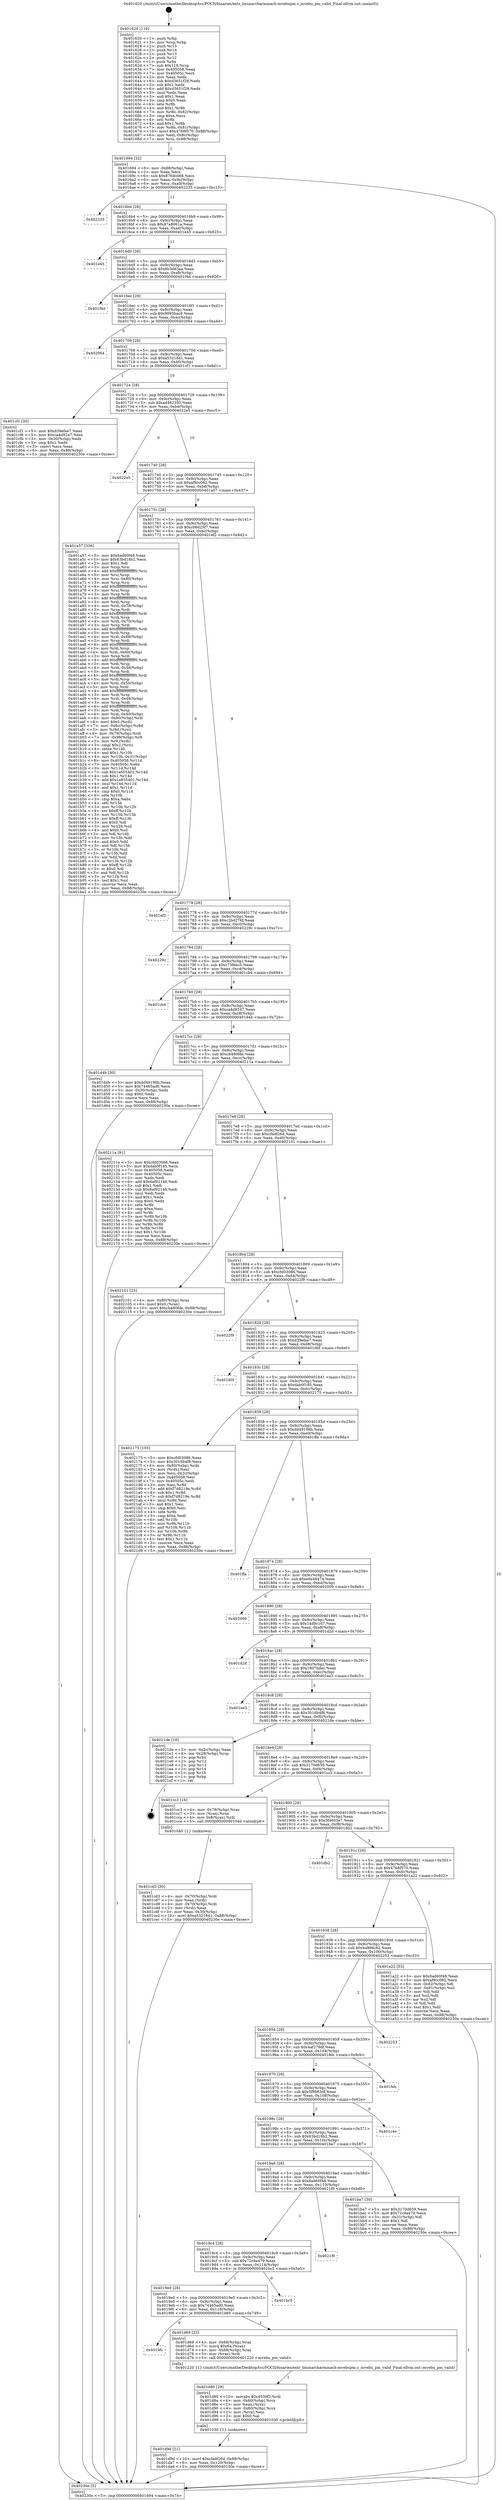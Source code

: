 digraph "0x401620" {
  label = "0x401620 (/mnt/c/Users/mathe/Desktop/tcc/POCII/binaries/extr_linuxarcharmmach-mvebupm.c_mvebu_pm_valid_Final-ollvm.out::main(0))"
  labelloc = "t"
  node[shape=record]

  Entry [label="",width=0.3,height=0.3,shape=circle,fillcolor=black,style=filled]
  "0x401694" [label="{
     0x401694 [32]\l
     | [instrs]\l
     &nbsp;&nbsp;0x401694 \<+6\>: mov -0x88(%rbp),%eax\l
     &nbsp;&nbsp;0x40169a \<+2\>: mov %eax,%ecx\l
     &nbsp;&nbsp;0x40169c \<+6\>: sub $0x876dcb68,%ecx\l
     &nbsp;&nbsp;0x4016a2 \<+6\>: mov %eax,-0x9c(%rbp)\l
     &nbsp;&nbsp;0x4016a8 \<+6\>: mov %ecx,-0xa0(%rbp)\l
     &nbsp;&nbsp;0x4016ae \<+6\>: je 0000000000402235 \<main+0xc15\>\l
  }"]
  "0x402235" [label="{
     0x402235\l
  }", style=dashed]
  "0x4016b4" [label="{
     0x4016b4 [28]\l
     | [instrs]\l
     &nbsp;&nbsp;0x4016b4 \<+5\>: jmp 00000000004016b9 \<main+0x99\>\l
     &nbsp;&nbsp;0x4016b9 \<+6\>: mov -0x9c(%rbp),%eax\l
     &nbsp;&nbsp;0x4016bf \<+5\>: sub $0x87a8061a,%eax\l
     &nbsp;&nbsp;0x4016c4 \<+6\>: mov %eax,-0xa4(%rbp)\l
     &nbsp;&nbsp;0x4016ca \<+6\>: je 0000000000401e45 \<main+0x825\>\l
  }"]
  Exit [label="",width=0.3,height=0.3,shape=circle,fillcolor=black,style=filled,peripheries=2]
  "0x401e45" [label="{
     0x401e45\l
  }", style=dashed]
  "0x4016d0" [label="{
     0x4016d0 [28]\l
     | [instrs]\l
     &nbsp;&nbsp;0x4016d0 \<+5\>: jmp 00000000004016d5 \<main+0xb5\>\l
     &nbsp;&nbsp;0x4016d5 \<+6\>: mov -0x9c(%rbp),%eax\l
     &nbsp;&nbsp;0x4016db \<+5\>: sub $0x8b5dd3aa,%eax\l
     &nbsp;&nbsp;0x4016e0 \<+6\>: mov %eax,-0xa8(%rbp)\l
     &nbsp;&nbsp;0x4016e6 \<+6\>: je 0000000000401f4d \<main+0x92d\>\l
  }"]
  "0x401d9d" [label="{
     0x401d9d [21]\l
     | [instrs]\l
     &nbsp;&nbsp;0x401d9d \<+10\>: movl $0xcfadf26d,-0x88(%rbp)\l
     &nbsp;&nbsp;0x401da7 \<+6\>: mov %eax,-0x120(%rbp)\l
     &nbsp;&nbsp;0x401dad \<+5\>: jmp 000000000040230e \<main+0xcee\>\l
  }"]
  "0x401f4d" [label="{
     0x401f4d\l
  }", style=dashed]
  "0x4016ec" [label="{
     0x4016ec [28]\l
     | [instrs]\l
     &nbsp;&nbsp;0x4016ec \<+5\>: jmp 00000000004016f1 \<main+0xd1\>\l
     &nbsp;&nbsp;0x4016f1 \<+6\>: mov -0x9c(%rbp),%eax\l
     &nbsp;&nbsp;0x4016f7 \<+5\>: sub $0x9993bac9,%eax\l
     &nbsp;&nbsp;0x4016fc \<+6\>: mov %eax,-0xac(%rbp)\l
     &nbsp;&nbsp;0x401702 \<+6\>: je 0000000000402064 \<main+0xa44\>\l
  }"]
  "0x401d80" [label="{
     0x401d80 [29]\l
     | [instrs]\l
     &nbsp;&nbsp;0x401d80 \<+10\>: movabs $0x4030f2,%rdi\l
     &nbsp;&nbsp;0x401d8a \<+4\>: mov -0x60(%rbp),%rcx\l
     &nbsp;&nbsp;0x401d8e \<+2\>: mov %eax,(%rcx)\l
     &nbsp;&nbsp;0x401d90 \<+4\>: mov -0x60(%rbp),%rcx\l
     &nbsp;&nbsp;0x401d94 \<+2\>: mov (%rcx),%esi\l
     &nbsp;&nbsp;0x401d96 \<+2\>: mov $0x0,%al\l
     &nbsp;&nbsp;0x401d98 \<+5\>: call 0000000000401030 \<printf@plt\>\l
     | [calls]\l
     &nbsp;&nbsp;0x401030 \{1\} (unknown)\l
  }"]
  "0x402064" [label="{
     0x402064\l
  }", style=dashed]
  "0x401708" [label="{
     0x401708 [28]\l
     | [instrs]\l
     &nbsp;&nbsp;0x401708 \<+5\>: jmp 000000000040170d \<main+0xed\>\l
     &nbsp;&nbsp;0x40170d \<+6\>: mov -0x9c(%rbp),%eax\l
     &nbsp;&nbsp;0x401713 \<+5\>: sub $0xa5321841,%eax\l
     &nbsp;&nbsp;0x401718 \<+6\>: mov %eax,-0xb0(%rbp)\l
     &nbsp;&nbsp;0x40171e \<+6\>: je 0000000000401cf1 \<main+0x6d1\>\l
  }"]
  "0x4019fc" [label="{
     0x4019fc\l
  }", style=dashed]
  "0x401cf1" [label="{
     0x401cf1 [30]\l
     | [instrs]\l
     &nbsp;&nbsp;0x401cf1 \<+5\>: mov $0xd39efae7,%eax\l
     &nbsp;&nbsp;0x401cf6 \<+5\>: mov $0xca4d9247,%ecx\l
     &nbsp;&nbsp;0x401cfb \<+3\>: mov -0x30(%rbp),%edx\l
     &nbsp;&nbsp;0x401cfe \<+3\>: cmp $0x1,%edx\l
     &nbsp;&nbsp;0x401d01 \<+3\>: cmovl %ecx,%eax\l
     &nbsp;&nbsp;0x401d04 \<+6\>: mov %eax,-0x88(%rbp)\l
     &nbsp;&nbsp;0x401d0a \<+5\>: jmp 000000000040230e \<main+0xcee\>\l
  }"]
  "0x401724" [label="{
     0x401724 [28]\l
     | [instrs]\l
     &nbsp;&nbsp;0x401724 \<+5\>: jmp 0000000000401729 \<main+0x109\>\l
     &nbsp;&nbsp;0x401729 \<+6\>: mov -0x9c(%rbp),%eax\l
     &nbsp;&nbsp;0x40172f \<+5\>: sub $0xad442350,%eax\l
     &nbsp;&nbsp;0x401734 \<+6\>: mov %eax,-0xb4(%rbp)\l
     &nbsp;&nbsp;0x40173a \<+6\>: je 00000000004022e5 \<main+0xcc5\>\l
  }"]
  "0x401d69" [label="{
     0x401d69 [23]\l
     | [instrs]\l
     &nbsp;&nbsp;0x401d69 \<+4\>: mov -0x68(%rbp),%rax\l
     &nbsp;&nbsp;0x401d6d \<+7\>: movq $0x64,(%rax)\l
     &nbsp;&nbsp;0x401d74 \<+4\>: mov -0x68(%rbp),%rax\l
     &nbsp;&nbsp;0x401d78 \<+3\>: mov (%rax),%rdi\l
     &nbsp;&nbsp;0x401d7b \<+5\>: call 0000000000401220 \<mvebu_pm_valid\>\l
     | [calls]\l
     &nbsp;&nbsp;0x401220 \{1\} (/mnt/c/Users/mathe/Desktop/tcc/POCII/binaries/extr_linuxarcharmmach-mvebupm.c_mvebu_pm_valid_Final-ollvm.out::mvebu_pm_valid)\l
  }"]
  "0x4022e5" [label="{
     0x4022e5\l
  }", style=dashed]
  "0x401740" [label="{
     0x401740 [28]\l
     | [instrs]\l
     &nbsp;&nbsp;0x401740 \<+5\>: jmp 0000000000401745 \<main+0x125\>\l
     &nbsp;&nbsp;0x401745 \<+6\>: mov -0x9c(%rbp),%eax\l
     &nbsp;&nbsp;0x40174b \<+5\>: sub $0xaf9cc062,%eax\l
     &nbsp;&nbsp;0x401750 \<+6\>: mov %eax,-0xb8(%rbp)\l
     &nbsp;&nbsp;0x401756 \<+6\>: je 0000000000401a57 \<main+0x437\>\l
  }"]
  "0x4019e0" [label="{
     0x4019e0 [28]\l
     | [instrs]\l
     &nbsp;&nbsp;0x4019e0 \<+5\>: jmp 00000000004019e5 \<main+0x3c5\>\l
     &nbsp;&nbsp;0x4019e5 \<+6\>: mov -0x9c(%rbp),%eax\l
     &nbsp;&nbsp;0x4019eb \<+5\>: sub $0x74465ad0,%eax\l
     &nbsp;&nbsp;0x4019f0 \<+6\>: mov %eax,-0x118(%rbp)\l
     &nbsp;&nbsp;0x4019f6 \<+6\>: je 0000000000401d69 \<main+0x749\>\l
  }"]
  "0x401a57" [label="{
     0x401a57 [336]\l
     | [instrs]\l
     &nbsp;&nbsp;0x401a57 \<+5\>: mov $0x6ad60f48,%eax\l
     &nbsp;&nbsp;0x401a5c \<+5\>: mov $0x63bd18b2,%ecx\l
     &nbsp;&nbsp;0x401a61 \<+2\>: mov $0x1,%dl\l
     &nbsp;&nbsp;0x401a63 \<+3\>: mov %rsp,%rsi\l
     &nbsp;&nbsp;0x401a66 \<+4\>: add $0xfffffffffffffff0,%rsi\l
     &nbsp;&nbsp;0x401a6a \<+3\>: mov %rsi,%rsp\l
     &nbsp;&nbsp;0x401a6d \<+4\>: mov %rsi,-0x80(%rbp)\l
     &nbsp;&nbsp;0x401a71 \<+3\>: mov %rsp,%rsi\l
     &nbsp;&nbsp;0x401a74 \<+4\>: add $0xfffffffffffffff0,%rsi\l
     &nbsp;&nbsp;0x401a78 \<+3\>: mov %rsi,%rsp\l
     &nbsp;&nbsp;0x401a7b \<+3\>: mov %rsp,%rdi\l
     &nbsp;&nbsp;0x401a7e \<+4\>: add $0xfffffffffffffff0,%rdi\l
     &nbsp;&nbsp;0x401a82 \<+3\>: mov %rdi,%rsp\l
     &nbsp;&nbsp;0x401a85 \<+4\>: mov %rdi,-0x78(%rbp)\l
     &nbsp;&nbsp;0x401a89 \<+3\>: mov %rsp,%rdi\l
     &nbsp;&nbsp;0x401a8c \<+4\>: add $0xfffffffffffffff0,%rdi\l
     &nbsp;&nbsp;0x401a90 \<+3\>: mov %rdi,%rsp\l
     &nbsp;&nbsp;0x401a93 \<+4\>: mov %rdi,-0x70(%rbp)\l
     &nbsp;&nbsp;0x401a97 \<+3\>: mov %rsp,%rdi\l
     &nbsp;&nbsp;0x401a9a \<+4\>: add $0xfffffffffffffff0,%rdi\l
     &nbsp;&nbsp;0x401a9e \<+3\>: mov %rdi,%rsp\l
     &nbsp;&nbsp;0x401aa1 \<+4\>: mov %rdi,-0x68(%rbp)\l
     &nbsp;&nbsp;0x401aa5 \<+3\>: mov %rsp,%rdi\l
     &nbsp;&nbsp;0x401aa8 \<+4\>: add $0xfffffffffffffff0,%rdi\l
     &nbsp;&nbsp;0x401aac \<+3\>: mov %rdi,%rsp\l
     &nbsp;&nbsp;0x401aaf \<+4\>: mov %rdi,-0x60(%rbp)\l
     &nbsp;&nbsp;0x401ab3 \<+3\>: mov %rsp,%rdi\l
     &nbsp;&nbsp;0x401ab6 \<+4\>: add $0xfffffffffffffff0,%rdi\l
     &nbsp;&nbsp;0x401aba \<+3\>: mov %rdi,%rsp\l
     &nbsp;&nbsp;0x401abd \<+4\>: mov %rdi,-0x58(%rbp)\l
     &nbsp;&nbsp;0x401ac1 \<+3\>: mov %rsp,%rdi\l
     &nbsp;&nbsp;0x401ac4 \<+4\>: add $0xfffffffffffffff0,%rdi\l
     &nbsp;&nbsp;0x401ac8 \<+3\>: mov %rdi,%rsp\l
     &nbsp;&nbsp;0x401acb \<+4\>: mov %rdi,-0x50(%rbp)\l
     &nbsp;&nbsp;0x401acf \<+3\>: mov %rsp,%rdi\l
     &nbsp;&nbsp;0x401ad2 \<+4\>: add $0xfffffffffffffff0,%rdi\l
     &nbsp;&nbsp;0x401ad6 \<+3\>: mov %rdi,%rsp\l
     &nbsp;&nbsp;0x401ad9 \<+4\>: mov %rdi,-0x48(%rbp)\l
     &nbsp;&nbsp;0x401add \<+3\>: mov %rsp,%rdi\l
     &nbsp;&nbsp;0x401ae0 \<+4\>: add $0xfffffffffffffff0,%rdi\l
     &nbsp;&nbsp;0x401ae4 \<+3\>: mov %rdi,%rsp\l
     &nbsp;&nbsp;0x401ae7 \<+4\>: mov %rdi,-0x40(%rbp)\l
     &nbsp;&nbsp;0x401aeb \<+4\>: mov -0x80(%rbp),%rdi\l
     &nbsp;&nbsp;0x401aef \<+6\>: movl $0x0,(%rdi)\l
     &nbsp;&nbsp;0x401af5 \<+7\>: mov -0x8c(%rbp),%r8d\l
     &nbsp;&nbsp;0x401afc \<+3\>: mov %r8d,(%rsi)\l
     &nbsp;&nbsp;0x401aff \<+4\>: mov -0x78(%rbp),%rdi\l
     &nbsp;&nbsp;0x401b03 \<+7\>: mov -0x98(%rbp),%r9\l
     &nbsp;&nbsp;0x401b0a \<+3\>: mov %r9,(%rdi)\l
     &nbsp;&nbsp;0x401b0d \<+3\>: cmpl $0x2,(%rsi)\l
     &nbsp;&nbsp;0x401b10 \<+4\>: setne %r10b\l
     &nbsp;&nbsp;0x401b14 \<+4\>: and $0x1,%r10b\l
     &nbsp;&nbsp;0x401b18 \<+4\>: mov %r10b,-0x31(%rbp)\l
     &nbsp;&nbsp;0x401b1c \<+8\>: mov 0x405058,%r11d\l
     &nbsp;&nbsp;0x401b24 \<+7\>: mov 0x40505c,%ebx\l
     &nbsp;&nbsp;0x401b2b \<+3\>: mov %r11d,%r14d\l
     &nbsp;&nbsp;0x401b2e \<+7\>: sub $0x1a655401,%r14d\l
     &nbsp;&nbsp;0x401b35 \<+4\>: sub $0x1,%r14d\l
     &nbsp;&nbsp;0x401b39 \<+7\>: add $0x1a655401,%r14d\l
     &nbsp;&nbsp;0x401b40 \<+4\>: imul %r14d,%r11d\l
     &nbsp;&nbsp;0x401b44 \<+4\>: and $0x1,%r11d\l
     &nbsp;&nbsp;0x401b48 \<+4\>: cmp $0x0,%r11d\l
     &nbsp;&nbsp;0x401b4c \<+4\>: sete %r10b\l
     &nbsp;&nbsp;0x401b50 \<+3\>: cmp $0xa,%ebx\l
     &nbsp;&nbsp;0x401b53 \<+4\>: setl %r15b\l
     &nbsp;&nbsp;0x401b57 \<+3\>: mov %r10b,%r12b\l
     &nbsp;&nbsp;0x401b5a \<+4\>: xor $0xff,%r12b\l
     &nbsp;&nbsp;0x401b5e \<+3\>: mov %r15b,%r13b\l
     &nbsp;&nbsp;0x401b61 \<+4\>: xor $0xff,%r13b\l
     &nbsp;&nbsp;0x401b65 \<+3\>: xor $0x0,%dl\l
     &nbsp;&nbsp;0x401b68 \<+3\>: mov %r12b,%sil\l
     &nbsp;&nbsp;0x401b6b \<+4\>: and $0x0,%sil\l
     &nbsp;&nbsp;0x401b6f \<+3\>: and %dl,%r10b\l
     &nbsp;&nbsp;0x401b72 \<+3\>: mov %r13b,%dil\l
     &nbsp;&nbsp;0x401b75 \<+4\>: and $0x0,%dil\l
     &nbsp;&nbsp;0x401b79 \<+3\>: and %dl,%r15b\l
     &nbsp;&nbsp;0x401b7c \<+3\>: or %r10b,%sil\l
     &nbsp;&nbsp;0x401b7f \<+3\>: or %r15b,%dil\l
     &nbsp;&nbsp;0x401b82 \<+3\>: xor %dil,%sil\l
     &nbsp;&nbsp;0x401b85 \<+3\>: or %r13b,%r12b\l
     &nbsp;&nbsp;0x401b88 \<+4\>: xor $0xff,%r12b\l
     &nbsp;&nbsp;0x401b8c \<+3\>: or $0x0,%dl\l
     &nbsp;&nbsp;0x401b8f \<+3\>: and %dl,%r12b\l
     &nbsp;&nbsp;0x401b92 \<+3\>: or %r12b,%sil\l
     &nbsp;&nbsp;0x401b95 \<+4\>: test $0x1,%sil\l
     &nbsp;&nbsp;0x401b99 \<+3\>: cmovne %ecx,%eax\l
     &nbsp;&nbsp;0x401b9c \<+6\>: mov %eax,-0x88(%rbp)\l
     &nbsp;&nbsp;0x401ba2 \<+5\>: jmp 000000000040230e \<main+0xcee\>\l
  }"]
  "0x40175c" [label="{
     0x40175c [28]\l
     | [instrs]\l
     &nbsp;&nbsp;0x40175c \<+5\>: jmp 0000000000401761 \<main+0x141\>\l
     &nbsp;&nbsp;0x401761 \<+6\>: mov -0x9c(%rbp),%eax\l
     &nbsp;&nbsp;0x401767 \<+5\>: sub $0xc06d25f7,%eax\l
     &nbsp;&nbsp;0x40176c \<+6\>: mov %eax,-0xbc(%rbp)\l
     &nbsp;&nbsp;0x401772 \<+6\>: je 0000000000401ef2 \<main+0x8d2\>\l
  }"]
  "0x401bc5" [label="{
     0x401bc5\l
  }", style=dashed]
  "0x401ef2" [label="{
     0x401ef2\l
  }", style=dashed]
  "0x401778" [label="{
     0x401778 [28]\l
     | [instrs]\l
     &nbsp;&nbsp;0x401778 \<+5\>: jmp 000000000040177d \<main+0x15d\>\l
     &nbsp;&nbsp;0x40177d \<+6\>: mov -0x9c(%rbp),%eax\l
     &nbsp;&nbsp;0x401783 \<+5\>: sub $0xc2bd276f,%eax\l
     &nbsp;&nbsp;0x401788 \<+6\>: mov %eax,-0xc0(%rbp)\l
     &nbsp;&nbsp;0x40178e \<+6\>: je 000000000040229c \<main+0xc7c\>\l
  }"]
  "0x4019c4" [label="{
     0x4019c4 [28]\l
     | [instrs]\l
     &nbsp;&nbsp;0x4019c4 \<+5\>: jmp 00000000004019c9 \<main+0x3a9\>\l
     &nbsp;&nbsp;0x4019c9 \<+6\>: mov -0x9c(%rbp),%eax\l
     &nbsp;&nbsp;0x4019cf \<+5\>: sub $0x72c9a479,%eax\l
     &nbsp;&nbsp;0x4019d4 \<+6\>: mov %eax,-0x114(%rbp)\l
     &nbsp;&nbsp;0x4019da \<+6\>: je 0000000000401bc5 \<main+0x5a5\>\l
  }"]
  "0x40229c" [label="{
     0x40229c\l
  }", style=dashed]
  "0x401794" [label="{
     0x401794 [28]\l
     | [instrs]\l
     &nbsp;&nbsp;0x401794 \<+5\>: jmp 0000000000401799 \<main+0x179\>\l
     &nbsp;&nbsp;0x401799 \<+6\>: mov -0x9c(%rbp),%eax\l
     &nbsp;&nbsp;0x40179f \<+5\>: sub $0xc73f6ec5,%eax\l
     &nbsp;&nbsp;0x4017a4 \<+6\>: mov %eax,-0xc4(%rbp)\l
     &nbsp;&nbsp;0x4017aa \<+6\>: je 0000000000401cb4 \<main+0x694\>\l
  }"]
  "0x4021f0" [label="{
     0x4021f0\l
  }", style=dashed]
  "0x401cb4" [label="{
     0x401cb4\l
  }", style=dashed]
  "0x4017b0" [label="{
     0x4017b0 [28]\l
     | [instrs]\l
     &nbsp;&nbsp;0x4017b0 \<+5\>: jmp 00000000004017b5 \<main+0x195\>\l
     &nbsp;&nbsp;0x4017b5 \<+6\>: mov -0x9c(%rbp),%eax\l
     &nbsp;&nbsp;0x4017bb \<+5\>: sub $0xca4d9247,%eax\l
     &nbsp;&nbsp;0x4017c0 \<+6\>: mov %eax,-0xc8(%rbp)\l
     &nbsp;&nbsp;0x4017c6 \<+6\>: je 0000000000401d4b \<main+0x72b\>\l
  }"]
  "0x401cd3" [label="{
     0x401cd3 [30]\l
     | [instrs]\l
     &nbsp;&nbsp;0x401cd3 \<+4\>: mov -0x70(%rbp),%rdi\l
     &nbsp;&nbsp;0x401cd7 \<+2\>: mov %eax,(%rdi)\l
     &nbsp;&nbsp;0x401cd9 \<+4\>: mov -0x70(%rbp),%rdi\l
     &nbsp;&nbsp;0x401cdd \<+2\>: mov (%rdi),%eax\l
     &nbsp;&nbsp;0x401cdf \<+3\>: mov %eax,-0x30(%rbp)\l
     &nbsp;&nbsp;0x401ce2 \<+10\>: movl $0xa5321841,-0x88(%rbp)\l
     &nbsp;&nbsp;0x401cec \<+5\>: jmp 000000000040230e \<main+0xcee\>\l
  }"]
  "0x401d4b" [label="{
     0x401d4b [30]\l
     | [instrs]\l
     &nbsp;&nbsp;0x401d4b \<+5\>: mov $0xdd49198b,%eax\l
     &nbsp;&nbsp;0x401d50 \<+5\>: mov $0x74465ad0,%ecx\l
     &nbsp;&nbsp;0x401d55 \<+3\>: mov -0x30(%rbp),%edx\l
     &nbsp;&nbsp;0x401d58 \<+3\>: cmp $0x0,%edx\l
     &nbsp;&nbsp;0x401d5b \<+3\>: cmove %ecx,%eax\l
     &nbsp;&nbsp;0x401d5e \<+6\>: mov %eax,-0x88(%rbp)\l
     &nbsp;&nbsp;0x401d64 \<+5\>: jmp 000000000040230e \<main+0xcee\>\l
  }"]
  "0x4017cc" [label="{
     0x4017cc [28]\l
     | [instrs]\l
     &nbsp;&nbsp;0x4017cc \<+5\>: jmp 00000000004017d1 \<main+0x1b1\>\l
     &nbsp;&nbsp;0x4017d1 \<+6\>: mov -0x9c(%rbp),%eax\l
     &nbsp;&nbsp;0x4017d7 \<+5\>: sub $0xcb480fde,%eax\l
     &nbsp;&nbsp;0x4017dc \<+6\>: mov %eax,-0xcc(%rbp)\l
     &nbsp;&nbsp;0x4017e2 \<+6\>: je 000000000040211a \<main+0xafa\>\l
  }"]
  "0x4019a8" [label="{
     0x4019a8 [28]\l
     | [instrs]\l
     &nbsp;&nbsp;0x4019a8 \<+5\>: jmp 00000000004019ad \<main+0x38d\>\l
     &nbsp;&nbsp;0x4019ad \<+6\>: mov -0x9c(%rbp),%eax\l
     &nbsp;&nbsp;0x4019b3 \<+5\>: sub $0x6ad60f48,%eax\l
     &nbsp;&nbsp;0x4019b8 \<+6\>: mov %eax,-0x110(%rbp)\l
     &nbsp;&nbsp;0x4019be \<+6\>: je 00000000004021f0 \<main+0xbd0\>\l
  }"]
  "0x40211a" [label="{
     0x40211a [91]\l
     | [instrs]\l
     &nbsp;&nbsp;0x40211a \<+5\>: mov $0xcfd03086,%eax\l
     &nbsp;&nbsp;0x40211f \<+5\>: mov $0xdab0f185,%ecx\l
     &nbsp;&nbsp;0x402124 \<+7\>: mov 0x405058,%edx\l
     &nbsp;&nbsp;0x40212b \<+7\>: mov 0x40505c,%esi\l
     &nbsp;&nbsp;0x402132 \<+2\>: mov %edx,%edi\l
     &nbsp;&nbsp;0x402134 \<+6\>: add $0x6ef92146,%edi\l
     &nbsp;&nbsp;0x40213a \<+3\>: sub $0x1,%edi\l
     &nbsp;&nbsp;0x40213d \<+6\>: sub $0x6ef92146,%edi\l
     &nbsp;&nbsp;0x402143 \<+3\>: imul %edi,%edx\l
     &nbsp;&nbsp;0x402146 \<+3\>: and $0x1,%edx\l
     &nbsp;&nbsp;0x402149 \<+3\>: cmp $0x0,%edx\l
     &nbsp;&nbsp;0x40214c \<+4\>: sete %r8b\l
     &nbsp;&nbsp;0x402150 \<+3\>: cmp $0xa,%esi\l
     &nbsp;&nbsp;0x402153 \<+4\>: setl %r9b\l
     &nbsp;&nbsp;0x402157 \<+3\>: mov %r8b,%r10b\l
     &nbsp;&nbsp;0x40215a \<+3\>: and %r9b,%r10b\l
     &nbsp;&nbsp;0x40215d \<+3\>: xor %r9b,%r8b\l
     &nbsp;&nbsp;0x402160 \<+3\>: or %r8b,%r10b\l
     &nbsp;&nbsp;0x402163 \<+4\>: test $0x1,%r10b\l
     &nbsp;&nbsp;0x402167 \<+3\>: cmovne %ecx,%eax\l
     &nbsp;&nbsp;0x40216a \<+6\>: mov %eax,-0x88(%rbp)\l
     &nbsp;&nbsp;0x402170 \<+5\>: jmp 000000000040230e \<main+0xcee\>\l
  }"]
  "0x4017e8" [label="{
     0x4017e8 [28]\l
     | [instrs]\l
     &nbsp;&nbsp;0x4017e8 \<+5\>: jmp 00000000004017ed \<main+0x1cd\>\l
     &nbsp;&nbsp;0x4017ed \<+6\>: mov -0x9c(%rbp),%eax\l
     &nbsp;&nbsp;0x4017f3 \<+5\>: sub $0xcfadf26d,%eax\l
     &nbsp;&nbsp;0x4017f8 \<+6\>: mov %eax,-0xd0(%rbp)\l
     &nbsp;&nbsp;0x4017fe \<+6\>: je 0000000000402101 \<main+0xae1\>\l
  }"]
  "0x401ba7" [label="{
     0x401ba7 [30]\l
     | [instrs]\l
     &nbsp;&nbsp;0x401ba7 \<+5\>: mov $0x3170d659,%eax\l
     &nbsp;&nbsp;0x401bac \<+5\>: mov $0x72c9a479,%ecx\l
     &nbsp;&nbsp;0x401bb1 \<+3\>: mov -0x31(%rbp),%dl\l
     &nbsp;&nbsp;0x401bb4 \<+3\>: test $0x1,%dl\l
     &nbsp;&nbsp;0x401bb7 \<+3\>: cmovne %ecx,%eax\l
     &nbsp;&nbsp;0x401bba \<+6\>: mov %eax,-0x88(%rbp)\l
     &nbsp;&nbsp;0x401bc0 \<+5\>: jmp 000000000040230e \<main+0xcee\>\l
  }"]
  "0x402101" [label="{
     0x402101 [25]\l
     | [instrs]\l
     &nbsp;&nbsp;0x402101 \<+4\>: mov -0x80(%rbp),%rax\l
     &nbsp;&nbsp;0x402105 \<+6\>: movl $0x0,(%rax)\l
     &nbsp;&nbsp;0x40210b \<+10\>: movl $0xcb480fde,-0x88(%rbp)\l
     &nbsp;&nbsp;0x402115 \<+5\>: jmp 000000000040230e \<main+0xcee\>\l
  }"]
  "0x401804" [label="{
     0x401804 [28]\l
     | [instrs]\l
     &nbsp;&nbsp;0x401804 \<+5\>: jmp 0000000000401809 \<main+0x1e9\>\l
     &nbsp;&nbsp;0x401809 \<+6\>: mov -0x9c(%rbp),%eax\l
     &nbsp;&nbsp;0x40180f \<+5\>: sub $0xcfd03086,%eax\l
     &nbsp;&nbsp;0x401814 \<+6\>: mov %eax,-0xd4(%rbp)\l
     &nbsp;&nbsp;0x40181a \<+6\>: je 00000000004022f9 \<main+0xcd9\>\l
  }"]
  "0x40198c" [label="{
     0x40198c [28]\l
     | [instrs]\l
     &nbsp;&nbsp;0x40198c \<+5\>: jmp 0000000000401991 \<main+0x371\>\l
     &nbsp;&nbsp;0x401991 \<+6\>: mov -0x9c(%rbp),%eax\l
     &nbsp;&nbsp;0x401997 \<+5\>: sub $0x63bd18b2,%eax\l
     &nbsp;&nbsp;0x40199c \<+6\>: mov %eax,-0x10c(%rbp)\l
     &nbsp;&nbsp;0x4019a2 \<+6\>: je 0000000000401ba7 \<main+0x587\>\l
  }"]
  "0x4022f9" [label="{
     0x4022f9\l
  }", style=dashed]
  "0x401820" [label="{
     0x401820 [28]\l
     | [instrs]\l
     &nbsp;&nbsp;0x401820 \<+5\>: jmp 0000000000401825 \<main+0x205\>\l
     &nbsp;&nbsp;0x401825 \<+6\>: mov -0x9c(%rbp),%eax\l
     &nbsp;&nbsp;0x40182b \<+5\>: sub $0xd39efae7,%eax\l
     &nbsp;&nbsp;0x401830 \<+6\>: mov %eax,-0xd8(%rbp)\l
     &nbsp;&nbsp;0x401836 \<+6\>: je 0000000000401d0f \<main+0x6ef\>\l
  }"]
  "0x401c4e" [label="{
     0x401c4e\l
  }", style=dashed]
  "0x401d0f" [label="{
     0x401d0f\l
  }", style=dashed]
  "0x40183c" [label="{
     0x40183c [28]\l
     | [instrs]\l
     &nbsp;&nbsp;0x40183c \<+5\>: jmp 0000000000401841 \<main+0x221\>\l
     &nbsp;&nbsp;0x401841 \<+6\>: mov -0x9c(%rbp),%eax\l
     &nbsp;&nbsp;0x401847 \<+5\>: sub $0xdab0f185,%eax\l
     &nbsp;&nbsp;0x40184c \<+6\>: mov %eax,-0xdc(%rbp)\l
     &nbsp;&nbsp;0x401852 \<+6\>: je 0000000000402175 \<main+0xb55\>\l
  }"]
  "0x401970" [label="{
     0x401970 [28]\l
     | [instrs]\l
     &nbsp;&nbsp;0x401970 \<+5\>: jmp 0000000000401975 \<main+0x355\>\l
     &nbsp;&nbsp;0x401975 \<+6\>: mov -0x9c(%rbp),%eax\l
     &nbsp;&nbsp;0x40197b \<+5\>: sub $0x5f9883df,%eax\l
     &nbsp;&nbsp;0x401980 \<+6\>: mov %eax,-0x108(%rbp)\l
     &nbsp;&nbsp;0x401986 \<+6\>: je 0000000000401c4e \<main+0x62e\>\l
  }"]
  "0x402175" [label="{
     0x402175 [105]\l
     | [instrs]\l
     &nbsp;&nbsp;0x402175 \<+5\>: mov $0xcfd03086,%eax\l
     &nbsp;&nbsp;0x40217a \<+5\>: mov $0x3016b4f8,%ecx\l
     &nbsp;&nbsp;0x40217f \<+4\>: mov -0x80(%rbp),%rdx\l
     &nbsp;&nbsp;0x402183 \<+2\>: mov (%rdx),%esi\l
     &nbsp;&nbsp;0x402185 \<+3\>: mov %esi,-0x2c(%rbp)\l
     &nbsp;&nbsp;0x402188 \<+7\>: mov 0x405058,%esi\l
     &nbsp;&nbsp;0x40218f \<+7\>: mov 0x40505c,%edi\l
     &nbsp;&nbsp;0x402196 \<+3\>: mov %esi,%r8d\l
     &nbsp;&nbsp;0x402199 \<+7\>: add $0xf7d8219e,%r8d\l
     &nbsp;&nbsp;0x4021a0 \<+4\>: sub $0x1,%r8d\l
     &nbsp;&nbsp;0x4021a4 \<+7\>: sub $0xf7d8219e,%r8d\l
     &nbsp;&nbsp;0x4021ab \<+4\>: imul %r8d,%esi\l
     &nbsp;&nbsp;0x4021af \<+3\>: and $0x1,%esi\l
     &nbsp;&nbsp;0x4021b2 \<+3\>: cmp $0x0,%esi\l
     &nbsp;&nbsp;0x4021b5 \<+4\>: sete %r9b\l
     &nbsp;&nbsp;0x4021b9 \<+3\>: cmp $0xa,%edi\l
     &nbsp;&nbsp;0x4021bc \<+4\>: setl %r10b\l
     &nbsp;&nbsp;0x4021c0 \<+3\>: mov %r9b,%r11b\l
     &nbsp;&nbsp;0x4021c3 \<+3\>: and %r10b,%r11b\l
     &nbsp;&nbsp;0x4021c6 \<+3\>: xor %r10b,%r9b\l
     &nbsp;&nbsp;0x4021c9 \<+3\>: or %r9b,%r11b\l
     &nbsp;&nbsp;0x4021cc \<+4\>: test $0x1,%r11b\l
     &nbsp;&nbsp;0x4021d0 \<+3\>: cmovne %ecx,%eax\l
     &nbsp;&nbsp;0x4021d3 \<+6\>: mov %eax,-0x88(%rbp)\l
     &nbsp;&nbsp;0x4021d9 \<+5\>: jmp 000000000040230e \<main+0xcee\>\l
  }"]
  "0x401858" [label="{
     0x401858 [28]\l
     | [instrs]\l
     &nbsp;&nbsp;0x401858 \<+5\>: jmp 000000000040185d \<main+0x23d\>\l
     &nbsp;&nbsp;0x40185d \<+6\>: mov -0x9c(%rbp),%eax\l
     &nbsp;&nbsp;0x401863 \<+5\>: sub $0xdd49198b,%eax\l
     &nbsp;&nbsp;0x401868 \<+6\>: mov %eax,-0xe0(%rbp)\l
     &nbsp;&nbsp;0x40186e \<+6\>: je 0000000000401ffa \<main+0x9da\>\l
  }"]
  "0x401feb" [label="{
     0x401feb\l
  }", style=dashed]
  "0x401ffa" [label="{
     0x401ffa\l
  }", style=dashed]
  "0x401874" [label="{
     0x401874 [28]\l
     | [instrs]\l
     &nbsp;&nbsp;0x401874 \<+5\>: jmp 0000000000401879 \<main+0x259\>\l
     &nbsp;&nbsp;0x401879 \<+6\>: mov -0x9c(%rbp),%eax\l
     &nbsp;&nbsp;0x40187f \<+5\>: sub $0xe0e48474,%eax\l
     &nbsp;&nbsp;0x401884 \<+6\>: mov %eax,-0xe4(%rbp)\l
     &nbsp;&nbsp;0x40188a \<+6\>: je 0000000000402009 \<main+0x9e9\>\l
  }"]
  "0x401954" [label="{
     0x401954 [28]\l
     | [instrs]\l
     &nbsp;&nbsp;0x401954 \<+5\>: jmp 0000000000401959 \<main+0x339\>\l
     &nbsp;&nbsp;0x401959 \<+6\>: mov -0x9c(%rbp),%eax\l
     &nbsp;&nbsp;0x40195f \<+5\>: sub $0x4af279df,%eax\l
     &nbsp;&nbsp;0x401964 \<+6\>: mov %eax,-0x104(%rbp)\l
     &nbsp;&nbsp;0x40196a \<+6\>: je 0000000000401feb \<main+0x9cb\>\l
  }"]
  "0x402009" [label="{
     0x402009\l
  }", style=dashed]
  "0x401890" [label="{
     0x401890 [28]\l
     | [instrs]\l
     &nbsp;&nbsp;0x401890 \<+5\>: jmp 0000000000401895 \<main+0x275\>\l
     &nbsp;&nbsp;0x401895 \<+6\>: mov -0x9c(%rbp),%eax\l
     &nbsp;&nbsp;0x40189b \<+5\>: sub $0x14d9c167,%eax\l
     &nbsp;&nbsp;0x4018a0 \<+6\>: mov %eax,-0xe8(%rbp)\l
     &nbsp;&nbsp;0x4018a6 \<+6\>: je 0000000000401d2d \<main+0x70d\>\l
  }"]
  "0x402253" [label="{
     0x402253\l
  }", style=dashed]
  "0x401d2d" [label="{
     0x401d2d\l
  }", style=dashed]
  "0x4018ac" [label="{
     0x4018ac [28]\l
     | [instrs]\l
     &nbsp;&nbsp;0x4018ac \<+5\>: jmp 00000000004018b1 \<main+0x291\>\l
     &nbsp;&nbsp;0x4018b1 \<+6\>: mov -0x9c(%rbp),%eax\l
     &nbsp;&nbsp;0x4018b7 \<+5\>: sub $0x1807bdec,%eax\l
     &nbsp;&nbsp;0x4018bc \<+6\>: mov %eax,-0xec(%rbp)\l
     &nbsp;&nbsp;0x4018c2 \<+6\>: je 0000000000401ee3 \<main+0x8c3\>\l
  }"]
  "0x401620" [label="{
     0x401620 [116]\l
     | [instrs]\l
     &nbsp;&nbsp;0x401620 \<+1\>: push %rbp\l
     &nbsp;&nbsp;0x401621 \<+3\>: mov %rsp,%rbp\l
     &nbsp;&nbsp;0x401624 \<+2\>: push %r15\l
     &nbsp;&nbsp;0x401626 \<+2\>: push %r14\l
     &nbsp;&nbsp;0x401628 \<+2\>: push %r13\l
     &nbsp;&nbsp;0x40162a \<+2\>: push %r12\l
     &nbsp;&nbsp;0x40162c \<+1\>: push %rbx\l
     &nbsp;&nbsp;0x40162d \<+7\>: sub $0x118,%rsp\l
     &nbsp;&nbsp;0x401634 \<+7\>: mov 0x405058,%eax\l
     &nbsp;&nbsp;0x40163b \<+7\>: mov 0x40505c,%ecx\l
     &nbsp;&nbsp;0x401642 \<+2\>: mov %eax,%edx\l
     &nbsp;&nbsp;0x401644 \<+6\>: sub $0xd3651f28,%edx\l
     &nbsp;&nbsp;0x40164a \<+3\>: sub $0x1,%edx\l
     &nbsp;&nbsp;0x40164d \<+6\>: add $0xd3651f28,%edx\l
     &nbsp;&nbsp;0x401653 \<+3\>: imul %edx,%eax\l
     &nbsp;&nbsp;0x401656 \<+3\>: and $0x1,%eax\l
     &nbsp;&nbsp;0x401659 \<+3\>: cmp $0x0,%eax\l
     &nbsp;&nbsp;0x40165c \<+4\>: sete %r8b\l
     &nbsp;&nbsp;0x401660 \<+4\>: and $0x1,%r8b\l
     &nbsp;&nbsp;0x401664 \<+7\>: mov %r8b,-0x82(%rbp)\l
     &nbsp;&nbsp;0x40166b \<+3\>: cmp $0xa,%ecx\l
     &nbsp;&nbsp;0x40166e \<+4\>: setl %r8b\l
     &nbsp;&nbsp;0x401672 \<+4\>: and $0x1,%r8b\l
     &nbsp;&nbsp;0x401676 \<+7\>: mov %r8b,-0x81(%rbp)\l
     &nbsp;&nbsp;0x40167d \<+10\>: movl $0x4768f570,-0x88(%rbp)\l
     &nbsp;&nbsp;0x401687 \<+6\>: mov %edi,-0x8c(%rbp)\l
     &nbsp;&nbsp;0x40168d \<+7\>: mov %rsi,-0x98(%rbp)\l
  }"]
  "0x401ee3" [label="{
     0x401ee3\l
  }", style=dashed]
  "0x4018c8" [label="{
     0x4018c8 [28]\l
     | [instrs]\l
     &nbsp;&nbsp;0x4018c8 \<+5\>: jmp 00000000004018cd \<main+0x2ad\>\l
     &nbsp;&nbsp;0x4018cd \<+6\>: mov -0x9c(%rbp),%eax\l
     &nbsp;&nbsp;0x4018d3 \<+5\>: sub $0x3016b4f8,%eax\l
     &nbsp;&nbsp;0x4018d8 \<+6\>: mov %eax,-0xf0(%rbp)\l
     &nbsp;&nbsp;0x4018de \<+6\>: je 00000000004021de \<main+0xbbe\>\l
  }"]
  "0x40230e" [label="{
     0x40230e [5]\l
     | [instrs]\l
     &nbsp;&nbsp;0x40230e \<+5\>: jmp 0000000000401694 \<main+0x74\>\l
  }"]
  "0x4021de" [label="{
     0x4021de [18]\l
     | [instrs]\l
     &nbsp;&nbsp;0x4021de \<+3\>: mov -0x2c(%rbp),%eax\l
     &nbsp;&nbsp;0x4021e1 \<+4\>: lea -0x28(%rbp),%rsp\l
     &nbsp;&nbsp;0x4021e5 \<+1\>: pop %rbx\l
     &nbsp;&nbsp;0x4021e6 \<+2\>: pop %r12\l
     &nbsp;&nbsp;0x4021e8 \<+2\>: pop %r13\l
     &nbsp;&nbsp;0x4021ea \<+2\>: pop %r14\l
     &nbsp;&nbsp;0x4021ec \<+2\>: pop %r15\l
     &nbsp;&nbsp;0x4021ee \<+1\>: pop %rbp\l
     &nbsp;&nbsp;0x4021ef \<+1\>: ret\l
  }"]
  "0x4018e4" [label="{
     0x4018e4 [28]\l
     | [instrs]\l
     &nbsp;&nbsp;0x4018e4 \<+5\>: jmp 00000000004018e9 \<main+0x2c9\>\l
     &nbsp;&nbsp;0x4018e9 \<+6\>: mov -0x9c(%rbp),%eax\l
     &nbsp;&nbsp;0x4018ef \<+5\>: sub $0x3170d659,%eax\l
     &nbsp;&nbsp;0x4018f4 \<+6\>: mov %eax,-0xf4(%rbp)\l
     &nbsp;&nbsp;0x4018fa \<+6\>: je 0000000000401cc3 \<main+0x6a3\>\l
  }"]
  "0x401938" [label="{
     0x401938 [28]\l
     | [instrs]\l
     &nbsp;&nbsp;0x401938 \<+5\>: jmp 000000000040193d \<main+0x31d\>\l
     &nbsp;&nbsp;0x40193d \<+6\>: mov -0x9c(%rbp),%eax\l
     &nbsp;&nbsp;0x401943 \<+5\>: sub $0x4a998c62,%eax\l
     &nbsp;&nbsp;0x401948 \<+6\>: mov %eax,-0x100(%rbp)\l
     &nbsp;&nbsp;0x40194e \<+6\>: je 0000000000402253 \<main+0xc33\>\l
  }"]
  "0x401cc3" [label="{
     0x401cc3 [16]\l
     | [instrs]\l
     &nbsp;&nbsp;0x401cc3 \<+4\>: mov -0x78(%rbp),%rax\l
     &nbsp;&nbsp;0x401cc7 \<+3\>: mov (%rax),%rax\l
     &nbsp;&nbsp;0x401cca \<+4\>: mov 0x8(%rax),%rdi\l
     &nbsp;&nbsp;0x401cce \<+5\>: call 0000000000401040 \<atoi@plt\>\l
     | [calls]\l
     &nbsp;&nbsp;0x401040 \{1\} (unknown)\l
  }"]
  "0x401900" [label="{
     0x401900 [28]\l
     | [instrs]\l
     &nbsp;&nbsp;0x401900 \<+5\>: jmp 0000000000401905 \<main+0x2e5\>\l
     &nbsp;&nbsp;0x401905 \<+6\>: mov -0x9c(%rbp),%eax\l
     &nbsp;&nbsp;0x40190b \<+5\>: sub $0x3f4603e7,%eax\l
     &nbsp;&nbsp;0x401910 \<+6\>: mov %eax,-0xf8(%rbp)\l
     &nbsp;&nbsp;0x401916 \<+6\>: je 0000000000401db2 \<main+0x792\>\l
  }"]
  "0x401a22" [label="{
     0x401a22 [53]\l
     | [instrs]\l
     &nbsp;&nbsp;0x401a22 \<+5\>: mov $0x6ad60f48,%eax\l
     &nbsp;&nbsp;0x401a27 \<+5\>: mov $0xaf9cc062,%ecx\l
     &nbsp;&nbsp;0x401a2c \<+6\>: mov -0x82(%rbp),%dl\l
     &nbsp;&nbsp;0x401a32 \<+7\>: mov -0x81(%rbp),%sil\l
     &nbsp;&nbsp;0x401a39 \<+3\>: mov %dl,%dil\l
     &nbsp;&nbsp;0x401a3c \<+3\>: and %sil,%dil\l
     &nbsp;&nbsp;0x401a3f \<+3\>: xor %sil,%dl\l
     &nbsp;&nbsp;0x401a42 \<+3\>: or %dl,%dil\l
     &nbsp;&nbsp;0x401a45 \<+4\>: test $0x1,%dil\l
     &nbsp;&nbsp;0x401a49 \<+3\>: cmovne %ecx,%eax\l
     &nbsp;&nbsp;0x401a4c \<+6\>: mov %eax,-0x88(%rbp)\l
     &nbsp;&nbsp;0x401a52 \<+5\>: jmp 000000000040230e \<main+0xcee\>\l
  }"]
  "0x401db2" [label="{
     0x401db2\l
  }", style=dashed]
  "0x40191c" [label="{
     0x40191c [28]\l
     | [instrs]\l
     &nbsp;&nbsp;0x40191c \<+5\>: jmp 0000000000401921 \<main+0x301\>\l
     &nbsp;&nbsp;0x401921 \<+6\>: mov -0x9c(%rbp),%eax\l
     &nbsp;&nbsp;0x401927 \<+5\>: sub $0x4768f570,%eax\l
     &nbsp;&nbsp;0x40192c \<+6\>: mov %eax,-0xfc(%rbp)\l
     &nbsp;&nbsp;0x401932 \<+6\>: je 0000000000401a22 \<main+0x402\>\l
  }"]
  Entry -> "0x401620" [label=" 1"]
  "0x401694" -> "0x402235" [label=" 0"]
  "0x401694" -> "0x4016b4" [label=" 11"]
  "0x4021de" -> Exit [label=" 1"]
  "0x4016b4" -> "0x401e45" [label=" 0"]
  "0x4016b4" -> "0x4016d0" [label=" 11"]
  "0x402175" -> "0x40230e" [label=" 1"]
  "0x4016d0" -> "0x401f4d" [label=" 0"]
  "0x4016d0" -> "0x4016ec" [label=" 11"]
  "0x40211a" -> "0x40230e" [label=" 1"]
  "0x4016ec" -> "0x402064" [label=" 0"]
  "0x4016ec" -> "0x401708" [label=" 11"]
  "0x402101" -> "0x40230e" [label=" 1"]
  "0x401708" -> "0x401cf1" [label=" 1"]
  "0x401708" -> "0x401724" [label=" 10"]
  "0x401d9d" -> "0x40230e" [label=" 1"]
  "0x401724" -> "0x4022e5" [label=" 0"]
  "0x401724" -> "0x401740" [label=" 10"]
  "0x401d80" -> "0x401d9d" [label=" 1"]
  "0x401740" -> "0x401a57" [label=" 1"]
  "0x401740" -> "0x40175c" [label=" 9"]
  "0x4019e0" -> "0x4019fc" [label=" 0"]
  "0x40175c" -> "0x401ef2" [label=" 0"]
  "0x40175c" -> "0x401778" [label=" 9"]
  "0x4019e0" -> "0x401d69" [label=" 1"]
  "0x401778" -> "0x40229c" [label=" 0"]
  "0x401778" -> "0x401794" [label=" 9"]
  "0x4019c4" -> "0x4019e0" [label=" 1"]
  "0x401794" -> "0x401cb4" [label=" 0"]
  "0x401794" -> "0x4017b0" [label=" 9"]
  "0x4019c4" -> "0x401bc5" [label=" 0"]
  "0x4017b0" -> "0x401d4b" [label=" 1"]
  "0x4017b0" -> "0x4017cc" [label=" 8"]
  "0x4019a8" -> "0x4019c4" [label=" 1"]
  "0x4017cc" -> "0x40211a" [label=" 1"]
  "0x4017cc" -> "0x4017e8" [label=" 7"]
  "0x4019a8" -> "0x4021f0" [label=" 0"]
  "0x4017e8" -> "0x402101" [label=" 1"]
  "0x4017e8" -> "0x401804" [label=" 6"]
  "0x401d69" -> "0x401d80" [label=" 1"]
  "0x401804" -> "0x4022f9" [label=" 0"]
  "0x401804" -> "0x401820" [label=" 6"]
  "0x401cf1" -> "0x40230e" [label=" 1"]
  "0x401820" -> "0x401d0f" [label=" 0"]
  "0x401820" -> "0x40183c" [label=" 6"]
  "0x401cd3" -> "0x40230e" [label=" 1"]
  "0x40183c" -> "0x402175" [label=" 1"]
  "0x40183c" -> "0x401858" [label=" 5"]
  "0x401ba7" -> "0x40230e" [label=" 1"]
  "0x401858" -> "0x401ffa" [label=" 0"]
  "0x401858" -> "0x401874" [label=" 5"]
  "0x40198c" -> "0x4019a8" [label=" 1"]
  "0x401874" -> "0x402009" [label=" 0"]
  "0x401874" -> "0x401890" [label=" 5"]
  "0x401d4b" -> "0x40230e" [label=" 1"]
  "0x401890" -> "0x401d2d" [label=" 0"]
  "0x401890" -> "0x4018ac" [label=" 5"]
  "0x401970" -> "0x40198c" [label=" 2"]
  "0x4018ac" -> "0x401ee3" [label=" 0"]
  "0x4018ac" -> "0x4018c8" [label=" 5"]
  "0x401954" -> "0x401970" [label=" 2"]
  "0x4018c8" -> "0x4021de" [label=" 1"]
  "0x4018c8" -> "0x4018e4" [label=" 4"]
  "0x401954" -> "0x401feb" [label=" 0"]
  "0x4018e4" -> "0x401cc3" [label=" 1"]
  "0x4018e4" -> "0x401900" [label=" 3"]
  "0x40198c" -> "0x401ba7" [label=" 1"]
  "0x401900" -> "0x401db2" [label=" 0"]
  "0x401900" -> "0x40191c" [label=" 3"]
  "0x401938" -> "0x401954" [label=" 2"]
  "0x40191c" -> "0x401a22" [label=" 1"]
  "0x40191c" -> "0x401938" [label=" 2"]
  "0x401a22" -> "0x40230e" [label=" 1"]
  "0x401620" -> "0x401694" [label=" 1"]
  "0x40230e" -> "0x401694" [label=" 10"]
  "0x401cc3" -> "0x401cd3" [label=" 1"]
  "0x401a57" -> "0x40230e" [label=" 1"]
  "0x401970" -> "0x401c4e" [label=" 0"]
  "0x401938" -> "0x402253" [label=" 0"]
}
